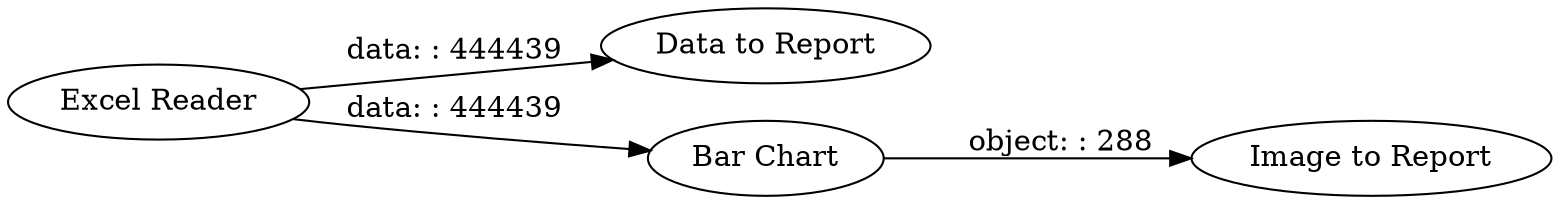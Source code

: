 digraph {
	"5473528904637685893_1" [label="Excel Reader"]
	"5473528904637685893_2" [label="Data to Report"]
	"5473528904637685893_3" [label="Image to Report"]
	"5473528904637685893_4" [label="Bar Chart"]
	"5473528904637685893_1" -> "5473528904637685893_2" [label="data: : 444439"]
	"5473528904637685893_1" -> "5473528904637685893_4" [label="data: : 444439"]
	"5473528904637685893_4" -> "5473528904637685893_3" [label="object: : 288"]
	rankdir=LR
}
